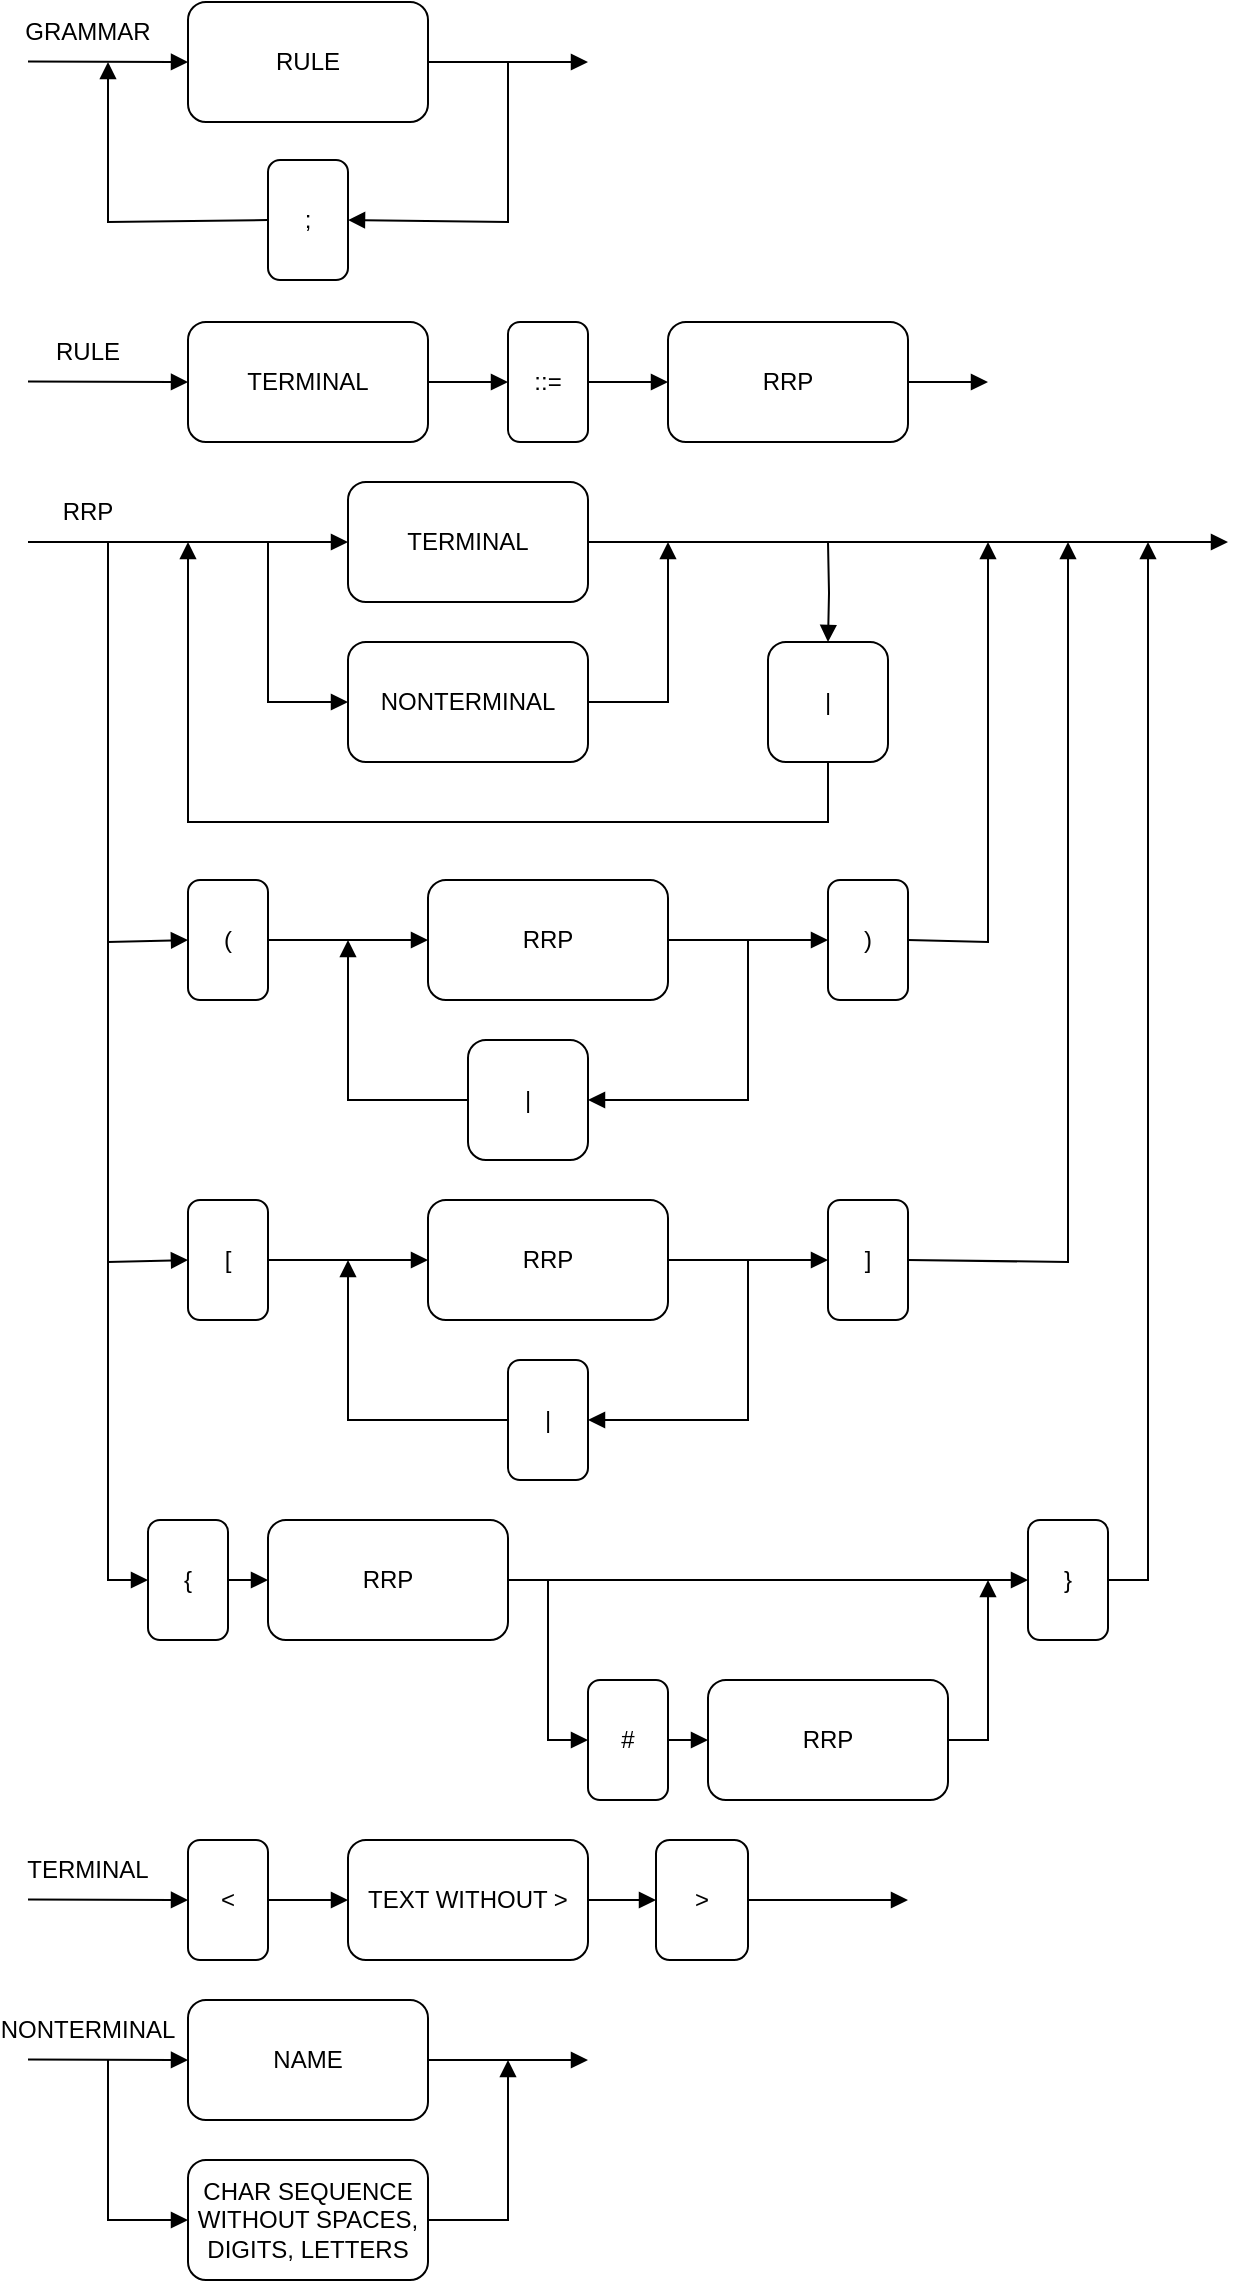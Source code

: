 <mxfile version="20.8.20" type="github">
  <diagram name="Страница 1" id="qNhFqZVVRsYE3jFUORQy">
    <mxGraphModel dx="1195" dy="657" grid="1" gridSize="10" guides="1" tooltips="1" connect="1" arrows="1" fold="1" page="1" pageScale="1" pageWidth="827" pageHeight="1169" math="0" shadow="0">
      <root>
        <mxCell id="0" />
        <mxCell id="1" parent="0" />
        <mxCell id="5MP9on7kLRXi6ePTYMJ1-1" value="RULE" style="rounded=1;whiteSpace=wrap;html=1;" parent="1" vertex="1">
          <mxGeometry x="120" y="170" width="120" height="60" as="geometry" />
        </mxCell>
        <mxCell id="5MP9on7kLRXi6ePTYMJ1-2" value=";" style="rounded=1;whiteSpace=wrap;html=1;" parent="1" vertex="1">
          <mxGeometry x="160" y="249" width="40" height="60" as="geometry" />
        </mxCell>
        <mxCell id="5MP9on7kLRXi6ePTYMJ1-4" value="" style="endArrow=block;endFill=1;html=1;rounded=0;" parent="1" edge="1">
          <mxGeometry width="160" relative="1" as="geometry">
            <mxPoint x="240" y="200" as="sourcePoint" />
            <mxPoint x="320" y="200" as="targetPoint" />
          </mxGeometry>
        </mxCell>
        <mxCell id="5MP9on7kLRXi6ePTYMJ1-6" value="" style="endArrow=block;endFill=1;html=1;rounded=0;entryX=0;entryY=0.5;entryDx=0;entryDy=0;" parent="1" target="5MP9on7kLRXi6ePTYMJ1-1" edge="1">
          <mxGeometry width="160" relative="1" as="geometry">
            <mxPoint x="40" y="199.71" as="sourcePoint" />
            <mxPoint x="120" y="200" as="targetPoint" />
          </mxGeometry>
        </mxCell>
        <mxCell id="5MP9on7kLRXi6ePTYMJ1-7" value="" style="endArrow=block;endFill=1;html=1;rounded=0;entryX=1;entryY=0.5;entryDx=0;entryDy=0;" parent="1" target="5MP9on7kLRXi6ePTYMJ1-2" edge="1">
          <mxGeometry width="160" relative="1" as="geometry">
            <mxPoint x="280" y="200" as="sourcePoint" />
            <mxPoint x="200" y="280.0" as="targetPoint" />
            <Array as="points">
              <mxPoint x="280" y="280" />
            </Array>
          </mxGeometry>
        </mxCell>
        <mxCell id="5MP9on7kLRXi6ePTYMJ1-8" value="" style="endArrow=block;endFill=1;html=1;rounded=0;exitX=0;exitY=0.5;exitDx=0;exitDy=0;" parent="1" source="5MP9on7kLRXi6ePTYMJ1-2" edge="1">
          <mxGeometry width="160" relative="1" as="geometry">
            <mxPoint x="160" y="280.0" as="sourcePoint" />
            <mxPoint x="80" y="200" as="targetPoint" />
            <Array as="points">
              <mxPoint x="80" y="280" />
            </Array>
          </mxGeometry>
        </mxCell>
        <mxCell id="5MP9on7kLRXi6ePTYMJ1-10" value="GRAMMAR" style="text;html=1;strokeColor=none;fillColor=none;align=center;verticalAlign=middle;whiteSpace=wrap;rounded=0;" parent="1" vertex="1">
          <mxGeometry x="40" y="170" width="60" height="30" as="geometry" />
        </mxCell>
        <mxCell id="5MP9on7kLRXi6ePTYMJ1-11" value="TERMINAL" style="rounded=1;whiteSpace=wrap;html=1;" parent="1" vertex="1">
          <mxGeometry x="120" y="330" width="120" height="60" as="geometry" />
        </mxCell>
        <mxCell id="5MP9on7kLRXi6ePTYMJ1-14" value="" style="endArrow=block;endFill=1;html=1;rounded=0;entryX=0;entryY=0.5;entryDx=0;entryDy=0;" parent="1" target="5MP9on7kLRXi6ePTYMJ1-11" edge="1">
          <mxGeometry width="160" relative="1" as="geometry">
            <mxPoint x="40" y="359.71" as="sourcePoint" />
            <mxPoint x="120" y="360" as="targetPoint" />
          </mxGeometry>
        </mxCell>
        <mxCell id="5MP9on7kLRXi6ePTYMJ1-17" value="RULE" style="text;html=1;strokeColor=none;fillColor=none;align=center;verticalAlign=middle;whiteSpace=wrap;rounded=0;" parent="1" vertex="1">
          <mxGeometry x="40" y="330" width="60" height="30" as="geometry" />
        </mxCell>
        <mxCell id="5MP9on7kLRXi6ePTYMJ1-27" value="" style="edgeStyle=orthogonalEdgeStyle;rounded=0;orthogonalLoop=1;jettySize=auto;html=1;endArrow=block;endFill=1;" parent="1" source="5MP9on7kLRXi6ePTYMJ1-21" target="5MP9on7kLRXi6ePTYMJ1-24" edge="1">
          <mxGeometry relative="1" as="geometry" />
        </mxCell>
        <mxCell id="5MP9on7kLRXi6ePTYMJ1-21" value="::=" style="rounded=1;whiteSpace=wrap;html=1;" parent="1" vertex="1">
          <mxGeometry x="280" y="330" width="40" height="60" as="geometry" />
        </mxCell>
        <mxCell id="5MP9on7kLRXi6ePTYMJ1-22" value="" style="endArrow=block;endFill=1;html=1;rounded=0;exitX=1;exitY=0.5;exitDx=0;exitDy=0;" parent="1" source="5MP9on7kLRXi6ePTYMJ1-11" target="5MP9on7kLRXi6ePTYMJ1-21" edge="1">
          <mxGeometry width="160" relative="1" as="geometry">
            <mxPoint x="250" y="170" as="sourcePoint" />
            <mxPoint x="330" y="170" as="targetPoint" />
          </mxGeometry>
        </mxCell>
        <mxCell id="5MP9on7kLRXi6ePTYMJ1-24" value="RRP" style="rounded=1;whiteSpace=wrap;html=1;" parent="1" vertex="1">
          <mxGeometry x="360" y="330" width="120" height="60" as="geometry" />
        </mxCell>
        <mxCell id="5MP9on7kLRXi6ePTYMJ1-28" value="" style="edgeStyle=orthogonalEdgeStyle;rounded=0;orthogonalLoop=1;jettySize=auto;html=1;endArrow=block;endFill=1;exitX=1;exitY=0.5;exitDx=0;exitDy=0;" parent="1" source="5MP9on7kLRXi6ePTYMJ1-24" edge="1">
          <mxGeometry relative="1" as="geometry">
            <mxPoint x="410" y="370" as="sourcePoint" />
            <mxPoint x="520" y="360" as="targetPoint" />
          </mxGeometry>
        </mxCell>
        <mxCell id="5MP9on7kLRXi6ePTYMJ1-29" value="TERMINAL" style="rounded=1;whiteSpace=wrap;html=1;" parent="1" vertex="1">
          <mxGeometry x="200" y="410" width="120" height="60" as="geometry" />
        </mxCell>
        <mxCell id="5MP9on7kLRXi6ePTYMJ1-30" value="" style="endArrow=block;endFill=1;html=1;rounded=0;entryX=0;entryY=0.5;entryDx=0;entryDy=0;" parent="1" target="5MP9on7kLRXi6ePTYMJ1-29" edge="1">
          <mxGeometry width="160" relative="1" as="geometry">
            <mxPoint x="40" y="440" as="sourcePoint" />
            <mxPoint x="160" y="440" as="targetPoint" />
          </mxGeometry>
        </mxCell>
        <mxCell id="5MP9on7kLRXi6ePTYMJ1-31" value="RRP" style="text;html=1;strokeColor=none;fillColor=none;align=center;verticalAlign=middle;whiteSpace=wrap;rounded=0;" parent="1" vertex="1">
          <mxGeometry x="40" y="410" width="60" height="30" as="geometry" />
        </mxCell>
        <mxCell id="5MP9on7kLRXi6ePTYMJ1-33" value="NONTERMINAL" style="rounded=1;whiteSpace=wrap;html=1;" parent="1" vertex="1">
          <mxGeometry x="200" y="490" width="120" height="60" as="geometry" />
        </mxCell>
        <mxCell id="5MP9on7kLRXi6ePTYMJ1-34" value="" style="endArrow=block;endFill=1;html=1;rounded=0;entryX=0;entryY=0.5;entryDx=0;entryDy=0;" parent="1" target="5MP9on7kLRXi6ePTYMJ1-33" edge="1">
          <mxGeometry width="160" relative="1" as="geometry">
            <mxPoint x="160" y="440" as="sourcePoint" />
            <mxPoint x="210" y="450" as="targetPoint" />
            <Array as="points">
              <mxPoint x="160" y="520" />
            </Array>
          </mxGeometry>
        </mxCell>
        <mxCell id="5MP9on7kLRXi6ePTYMJ1-38" value="" style="endArrow=block;endFill=1;html=1;rounded=0;exitX=1;exitY=0.5;exitDx=0;exitDy=0;" parent="1" source="5MP9on7kLRXi6ePTYMJ1-29" edge="1">
          <mxGeometry width="160" relative="1" as="geometry">
            <mxPoint x="414" y="440" as="sourcePoint" />
            <mxPoint x="640" y="440" as="targetPoint" />
          </mxGeometry>
        </mxCell>
        <mxCell id="5MP9on7kLRXi6ePTYMJ1-40" value="" style="endArrow=block;endFill=1;html=1;rounded=0;entryX=0;entryY=0.5;entryDx=0;entryDy=0;" parent="1" target="5MP9on7kLRXi6ePTYMJ1-76" edge="1">
          <mxGeometry width="160" relative="1" as="geometry">
            <mxPoint x="80" y="440" as="sourcePoint" />
            <mxPoint x="130" y="600" as="targetPoint" />
            <Array as="points">
              <mxPoint x="80" y="640" />
            </Array>
          </mxGeometry>
        </mxCell>
        <mxCell id="5MP9on7kLRXi6ePTYMJ1-41" value="RRP" style="rounded=1;whiteSpace=wrap;html=1;" parent="1" vertex="1">
          <mxGeometry x="240" y="609" width="120" height="60" as="geometry" />
        </mxCell>
        <mxCell id="5MP9on7kLRXi6ePTYMJ1-42" value="" style="endArrow=block;endFill=1;html=1;rounded=0;exitX=1;exitY=0.5;exitDx=0;exitDy=0;" parent="1" source="5MP9on7kLRXi6ePTYMJ1-77" edge="1">
          <mxGeometry width="160" relative="1" as="geometry">
            <mxPoint x="540" y="600" as="sourcePoint" />
            <mxPoint x="520" y="440" as="targetPoint" />
            <Array as="points">
              <mxPoint x="520" y="640" />
            </Array>
          </mxGeometry>
        </mxCell>
        <mxCell id="5MP9on7kLRXi6ePTYMJ1-43" value="" style="endArrow=block;endFill=1;html=1;rounded=0;entryX=1;entryY=0.5;entryDx=0;entryDy=0;exitX=1;exitY=0.5;exitDx=0;exitDy=0;" parent="1" source="5MP9on7kLRXi6ePTYMJ1-41" target="5MP9on7kLRXi6ePTYMJ1-44" edge="1">
          <mxGeometry width="160" relative="1" as="geometry">
            <mxPoint x="540" y="639" as="sourcePoint" />
            <mxPoint x="410" y="439" as="targetPoint" />
            <Array as="points">
              <mxPoint x="400" y="639" />
              <mxPoint x="400" y="719" />
            </Array>
          </mxGeometry>
        </mxCell>
        <mxCell id="5MP9on7kLRXi6ePTYMJ1-44" value="|" style="rounded=1;whiteSpace=wrap;html=1;" parent="1" vertex="1">
          <mxGeometry x="260" y="689" width="60" height="60" as="geometry" />
        </mxCell>
        <mxCell id="5MP9on7kLRXi6ePTYMJ1-46" value="" style="endArrow=block;endFill=1;html=1;rounded=0;exitX=0;exitY=0.5;exitDx=0;exitDy=0;" parent="1" source="5MP9on7kLRXi6ePTYMJ1-44" edge="1">
          <mxGeometry width="160" relative="1" as="geometry">
            <mxPoint x="170" y="439" as="sourcePoint" />
            <mxPoint x="200" y="639" as="targetPoint" />
            <Array as="points">
              <mxPoint x="200" y="719" />
            </Array>
          </mxGeometry>
        </mxCell>
        <mxCell id="5MP9on7kLRXi6ePTYMJ1-47" value="" style="endArrow=block;endFill=1;html=1;rounded=0;entryX=0;entryY=0.5;entryDx=0;entryDy=0;" parent="1" target="5MP9on7kLRXi6ePTYMJ1-48" edge="1">
          <mxGeometry width="160" relative="1" as="geometry">
            <mxPoint x="80" y="440" as="sourcePoint" />
            <mxPoint x="120" y="800" as="targetPoint" />
            <Array as="points">
              <mxPoint x="80" y="800" />
            </Array>
          </mxGeometry>
        </mxCell>
        <mxCell id="5MP9on7kLRXi6ePTYMJ1-48" value="[" style="rounded=1;whiteSpace=wrap;html=1;" parent="1" vertex="1">
          <mxGeometry x="120" y="769" width="40" height="60" as="geometry" />
        </mxCell>
        <mxCell id="5MP9on7kLRXi6ePTYMJ1-49" value="RRP" style="rounded=1;whiteSpace=wrap;html=1;" parent="1" vertex="1">
          <mxGeometry x="240" y="769" width="120" height="60" as="geometry" />
        </mxCell>
        <mxCell id="5MP9on7kLRXi6ePTYMJ1-54" value="" style="endArrow=block;endFill=1;html=1;rounded=0;entryX=0;entryY=0.5;entryDx=0;entryDy=0;exitX=1;exitY=0.5;exitDx=0;exitDy=0;" parent="1" source="5MP9on7kLRXi6ePTYMJ1-48" target="5MP9on7kLRXi6ePTYMJ1-49" edge="1">
          <mxGeometry width="160" relative="1" as="geometry">
            <mxPoint x="240" y="799" as="sourcePoint" />
            <mxPoint x="280" y="798.71" as="targetPoint" />
          </mxGeometry>
        </mxCell>
        <mxCell id="5MP9on7kLRXi6ePTYMJ1-55" value="]" style="rounded=1;whiteSpace=wrap;html=1;" parent="1" vertex="1">
          <mxGeometry x="440" y="769" width="40" height="60" as="geometry" />
        </mxCell>
        <mxCell id="5MP9on7kLRXi6ePTYMJ1-56" value="" style="endArrow=block;endFill=1;html=1;rounded=0;entryX=0;entryY=0.5;entryDx=0;entryDy=0;exitX=1;exitY=0.5;exitDx=0;exitDy=0;" parent="1" source="5MP9on7kLRXi6ePTYMJ1-49" target="5MP9on7kLRXi6ePTYMJ1-55" edge="1">
          <mxGeometry width="160" relative="1" as="geometry">
            <mxPoint x="400" y="799" as="sourcePoint" />
            <mxPoint x="440" y="798.71" as="targetPoint" />
          </mxGeometry>
        </mxCell>
        <mxCell id="5MP9on7kLRXi6ePTYMJ1-57" value="|" style="rounded=1;whiteSpace=wrap;html=1;" parent="1" vertex="1">
          <mxGeometry x="280" y="849" width="40" height="60" as="geometry" />
        </mxCell>
        <mxCell id="5MP9on7kLRXi6ePTYMJ1-58" value="" style="endArrow=block;endFill=1;html=1;rounded=0;exitX=0;exitY=0.5;exitDx=0;exitDy=0;" parent="1" edge="1">
          <mxGeometry width="160" relative="1" as="geometry">
            <mxPoint x="280" y="879" as="sourcePoint" />
            <mxPoint x="200" y="799" as="targetPoint" />
            <Array as="points">
              <mxPoint x="200" y="879" />
            </Array>
          </mxGeometry>
        </mxCell>
        <mxCell id="5MP9on7kLRXi6ePTYMJ1-59" value="" style="endArrow=block;endFill=1;html=1;rounded=0;entryX=1;entryY=0.5;entryDx=0;entryDy=0;" parent="1" target="5MP9on7kLRXi6ePTYMJ1-57" edge="1">
          <mxGeometry width="160" relative="1" as="geometry">
            <mxPoint x="400" y="799" as="sourcePoint" />
            <mxPoint x="270" y="809" as="targetPoint" />
            <Array as="points">
              <mxPoint x="400" y="879" />
            </Array>
          </mxGeometry>
        </mxCell>
        <mxCell id="5MP9on7kLRXi6ePTYMJ1-60" value="" style="endArrow=block;endFill=1;html=1;rounded=0;exitX=1;exitY=0.5;exitDx=0;exitDy=0;" parent="1" source="5MP9on7kLRXi6ePTYMJ1-55" edge="1">
          <mxGeometry width="160" relative="1" as="geometry">
            <mxPoint x="560" y="799.71" as="sourcePoint" />
            <mxPoint x="560" y="440" as="targetPoint" />
            <Array as="points">
              <mxPoint x="560" y="800" />
            </Array>
          </mxGeometry>
        </mxCell>
        <mxCell id="5MP9on7kLRXi6ePTYMJ1-61" value="" style="endArrow=block;endFill=1;html=1;rounded=0;exitX=1;exitY=0.5;exitDx=0;exitDy=0;" parent="1" source="5MP9on7kLRXi6ePTYMJ1-33" edge="1">
          <mxGeometry width="160" relative="1" as="geometry">
            <mxPoint x="170" y="450" as="sourcePoint" />
            <mxPoint x="360" y="440" as="targetPoint" />
            <Array as="points">
              <mxPoint x="360" y="520" />
            </Array>
          </mxGeometry>
        </mxCell>
        <mxCell id="5MP9on7kLRXi6ePTYMJ1-62" value="" style="endArrow=block;endFill=1;html=1;rounded=0;entryX=0;entryY=0.5;entryDx=0;entryDy=0;" parent="1" target="5MP9on7kLRXi6ePTYMJ1-63" edge="1">
          <mxGeometry width="160" relative="1" as="geometry">
            <mxPoint x="80" y="440" as="sourcePoint" />
            <mxPoint x="100" y="920" as="targetPoint" />
            <Array as="points">
              <mxPoint x="80" y="959" />
            </Array>
          </mxGeometry>
        </mxCell>
        <mxCell id="5MP9on7kLRXi6ePTYMJ1-63" value="{" style="rounded=1;whiteSpace=wrap;html=1;" parent="1" vertex="1">
          <mxGeometry x="100" y="929" width="40" height="60" as="geometry" />
        </mxCell>
        <mxCell id="5MP9on7kLRXi6ePTYMJ1-64" value="RRP" style="rounded=1;whiteSpace=wrap;html=1;" parent="1" vertex="1">
          <mxGeometry x="160" y="929" width="120" height="60" as="geometry" />
        </mxCell>
        <mxCell id="5MP9on7kLRXi6ePTYMJ1-65" value="" style="endArrow=block;endFill=1;html=1;rounded=0;entryX=0;entryY=0.5;entryDx=0;entryDy=0;exitX=1;exitY=0.5;exitDx=0;exitDy=0;" parent="1" source="5MP9on7kLRXi6ePTYMJ1-63" target="5MP9on7kLRXi6ePTYMJ1-64" edge="1">
          <mxGeometry width="160" relative="1" as="geometry">
            <mxPoint x="240" y="959" as="sourcePoint" />
            <mxPoint x="280" y="958.71" as="targetPoint" />
          </mxGeometry>
        </mxCell>
        <mxCell id="5MP9on7kLRXi6ePTYMJ1-66" value="}" style="rounded=1;whiteSpace=wrap;html=1;" parent="1" vertex="1">
          <mxGeometry x="540" y="929" width="40" height="60" as="geometry" />
        </mxCell>
        <mxCell id="5MP9on7kLRXi6ePTYMJ1-67" value="" style="endArrow=block;endFill=1;html=1;rounded=0;entryX=0;entryY=0.5;entryDx=0;entryDy=0;exitX=1;exitY=0.5;exitDx=0;exitDy=0;" parent="1" source="5MP9on7kLRXi6ePTYMJ1-64" target="5MP9on7kLRXi6ePTYMJ1-66" edge="1">
          <mxGeometry width="160" relative="1" as="geometry">
            <mxPoint x="400" y="959" as="sourcePoint" />
            <mxPoint x="440" y="958.71" as="targetPoint" />
          </mxGeometry>
        </mxCell>
        <mxCell id="5MP9on7kLRXi6ePTYMJ1-70" value="RRP" style="rounded=1;whiteSpace=wrap;html=1;" parent="1" vertex="1">
          <mxGeometry x="380" y="1009" width="120" height="60" as="geometry" />
        </mxCell>
        <mxCell id="5MP9on7kLRXi6ePTYMJ1-71" value="" style="endArrow=block;endFill=1;html=1;rounded=0;exitX=1;exitY=0.5;exitDx=0;exitDy=0;" parent="1" source="5MP9on7kLRXi6ePTYMJ1-66" edge="1">
          <mxGeometry width="160" relative="1" as="geometry">
            <mxPoint x="700" y="920" as="sourcePoint" />
            <mxPoint x="600" y="440" as="targetPoint" />
            <Array as="points">
              <mxPoint x="600" y="959" />
            </Array>
          </mxGeometry>
        </mxCell>
        <mxCell id="5MP9on7kLRXi6ePTYMJ1-72" value="#" style="rounded=1;whiteSpace=wrap;html=1;" parent="1" vertex="1">
          <mxGeometry x="320" y="1009" width="40" height="60" as="geometry" />
        </mxCell>
        <mxCell id="5MP9on7kLRXi6ePTYMJ1-76" value="(" style="rounded=1;whiteSpace=wrap;html=1;" parent="1" vertex="1">
          <mxGeometry x="120" y="609" width="40" height="60" as="geometry" />
        </mxCell>
        <mxCell id="5MP9on7kLRXi6ePTYMJ1-77" value=")" style="rounded=1;whiteSpace=wrap;html=1;" parent="1" vertex="1">
          <mxGeometry x="440" y="609" width="40" height="60" as="geometry" />
        </mxCell>
        <mxCell id="5MP9on7kLRXi6ePTYMJ1-79" value="" style="endArrow=block;endFill=1;html=1;rounded=0;entryX=0;entryY=0.5;entryDx=0;entryDy=0;exitX=1;exitY=0.5;exitDx=0;exitDy=0;" parent="1" source="5MP9on7kLRXi6ePTYMJ1-76" target="5MP9on7kLRXi6ePTYMJ1-41" edge="1">
          <mxGeometry width="160" relative="1" as="geometry">
            <mxPoint x="280" y="679" as="sourcePoint" />
            <mxPoint x="320" y="679" as="targetPoint" />
          </mxGeometry>
        </mxCell>
        <mxCell id="5MP9on7kLRXi6ePTYMJ1-80" value="" style="endArrow=block;endFill=1;html=1;rounded=0;entryX=0;entryY=0.5;entryDx=0;entryDy=0;exitX=1;exitY=0.5;exitDx=0;exitDy=0;" parent="1" source="5MP9on7kLRXi6ePTYMJ1-41" target="5MP9on7kLRXi6ePTYMJ1-77" edge="1">
          <mxGeometry width="160" relative="1" as="geometry">
            <mxPoint x="296" y="641" as="sourcePoint" />
            <mxPoint x="316" y="641" as="targetPoint" />
          </mxGeometry>
        </mxCell>
        <mxCell id="5MP9on7kLRXi6ePTYMJ1-82" value="" style="endArrow=block;endFill=1;html=1;rounded=0;entryX=0;entryY=0.5;entryDx=0;entryDy=0;exitX=1;exitY=0.5;exitDx=0;exitDy=0;" parent="1" source="5MP9on7kLRXi6ePTYMJ1-72" target="5MP9on7kLRXi6ePTYMJ1-70" edge="1">
          <mxGeometry width="160" relative="1" as="geometry">
            <mxPoint x="210" y="809" as="sourcePoint" />
            <mxPoint x="250" y="809" as="targetPoint" />
          </mxGeometry>
        </mxCell>
        <mxCell id="5MP9on7kLRXi6ePTYMJ1-83" value="" style="endArrow=block;endFill=1;html=1;rounded=0;exitX=1;exitY=0.5;exitDx=0;exitDy=0;entryX=0;entryY=0.5;entryDx=0;entryDy=0;" parent="1" source="5MP9on7kLRXi6ePTYMJ1-64" target="5MP9on7kLRXi6ePTYMJ1-72" edge="1">
          <mxGeometry width="160" relative="1" as="geometry">
            <mxPoint x="170" y="969" as="sourcePoint" />
            <mxPoint x="360" y="1039" as="targetPoint" />
            <Array as="points">
              <mxPoint x="300" y="959" />
              <mxPoint x="300" y="1039" />
            </Array>
          </mxGeometry>
        </mxCell>
        <mxCell id="5MP9on7kLRXi6ePTYMJ1-84" value="" style="endArrow=block;endFill=1;html=1;rounded=0;exitX=1;exitY=0.5;exitDx=0;exitDy=0;" parent="1" source="5MP9on7kLRXi6ePTYMJ1-70" edge="1">
          <mxGeometry width="160" relative="1" as="geometry">
            <mxPoint x="410" y="1049" as="sourcePoint" />
            <mxPoint x="520" y="959" as="targetPoint" />
            <Array as="points">
              <mxPoint x="520" y="1039" />
            </Array>
          </mxGeometry>
        </mxCell>
        <mxCell id="5MP9on7kLRXi6ePTYMJ1-85" value="&amp;lt;" style="rounded=1;whiteSpace=wrap;html=1;" parent="1" vertex="1">
          <mxGeometry x="120" y="1089" width="40" height="60" as="geometry" />
        </mxCell>
        <mxCell id="5MP9on7kLRXi6ePTYMJ1-86" value="" style="endArrow=block;endFill=1;html=1;rounded=0;entryX=0;entryY=0.5;entryDx=0;entryDy=0;" parent="1" target="5MP9on7kLRXi6ePTYMJ1-85" edge="1">
          <mxGeometry width="160" relative="1" as="geometry">
            <mxPoint x="40" y="1118.71" as="sourcePoint" />
            <mxPoint x="120" y="1119" as="targetPoint" />
          </mxGeometry>
        </mxCell>
        <mxCell id="5MP9on7kLRXi6ePTYMJ1-87" value="TERMINAL" style="text;html=1;strokeColor=none;fillColor=none;align=center;verticalAlign=middle;whiteSpace=wrap;rounded=0;" parent="1" vertex="1">
          <mxGeometry x="40" y="1089" width="60" height="30" as="geometry" />
        </mxCell>
        <mxCell id="5MP9on7kLRXi6ePTYMJ1-88" value="" style="edgeStyle=orthogonalEdgeStyle;rounded=0;orthogonalLoop=1;jettySize=auto;html=1;endArrow=block;endFill=1;" parent="1" source="5MP9on7kLRXi6ePTYMJ1-89" target="5MP9on7kLRXi6ePTYMJ1-91" edge="1">
          <mxGeometry relative="1" as="geometry" />
        </mxCell>
        <mxCell id="5MP9on7kLRXi6ePTYMJ1-89" value="TEXT WITHOUT &amp;gt;" style="rounded=1;whiteSpace=wrap;html=1;" parent="1" vertex="1">
          <mxGeometry x="200" y="1089" width="120" height="60" as="geometry" />
        </mxCell>
        <mxCell id="5MP9on7kLRXi6ePTYMJ1-90" value="" style="endArrow=block;endFill=1;html=1;rounded=0;exitX=1;exitY=0.5;exitDx=0;exitDy=0;" parent="1" source="5MP9on7kLRXi6ePTYMJ1-85" target="5MP9on7kLRXi6ePTYMJ1-89" edge="1">
          <mxGeometry width="160" relative="1" as="geometry">
            <mxPoint x="250" y="929" as="sourcePoint" />
            <mxPoint x="330" y="929" as="targetPoint" />
          </mxGeometry>
        </mxCell>
        <mxCell id="5MP9on7kLRXi6ePTYMJ1-91" value="&amp;gt;" style="rounded=1;whiteSpace=wrap;html=1;" parent="1" vertex="1">
          <mxGeometry x="354" y="1089" width="46" height="60" as="geometry" />
        </mxCell>
        <mxCell id="5MP9on7kLRXi6ePTYMJ1-92" value="" style="edgeStyle=orthogonalEdgeStyle;rounded=0;orthogonalLoop=1;jettySize=auto;html=1;endArrow=block;endFill=1;exitX=1;exitY=0.5;exitDx=0;exitDy=0;" parent="1" source="5MP9on7kLRXi6ePTYMJ1-91" edge="1">
          <mxGeometry relative="1" as="geometry">
            <mxPoint x="410" y="1129" as="sourcePoint" />
            <mxPoint x="480" y="1119" as="targetPoint" />
          </mxGeometry>
        </mxCell>
        <mxCell id="5MP9on7kLRXi6ePTYMJ1-94" value="" style="endArrow=block;endFill=1;html=1;rounded=0;entryX=0;entryY=0.5;entryDx=0;entryDy=0;" parent="1" target="5MP9on7kLRXi6ePTYMJ1-97" edge="1">
          <mxGeometry width="160" relative="1" as="geometry">
            <mxPoint x="40" y="1198.71" as="sourcePoint" />
            <mxPoint x="120" y="1199.0" as="targetPoint" />
          </mxGeometry>
        </mxCell>
        <mxCell id="5MP9on7kLRXi6ePTYMJ1-95" value="NONTERMINAL" style="text;html=1;strokeColor=none;fillColor=none;align=center;verticalAlign=middle;whiteSpace=wrap;rounded=0;" parent="1" vertex="1">
          <mxGeometry x="40" y="1169" width="60" height="30" as="geometry" />
        </mxCell>
        <mxCell id="5MP9on7kLRXi6ePTYMJ1-97" value="NAME" style="rounded=1;whiteSpace=wrap;html=1;" parent="1" vertex="1">
          <mxGeometry x="120" y="1169" width="120" height="60" as="geometry" />
        </mxCell>
        <mxCell id="5MP9on7kLRXi6ePTYMJ1-100" value="" style="edgeStyle=orthogonalEdgeStyle;rounded=0;orthogonalLoop=1;jettySize=auto;html=1;endArrow=block;endFill=1;exitX=1;exitY=0.5;exitDx=0;exitDy=0;" parent="1" source="5MP9on7kLRXi6ePTYMJ1-97" edge="1">
          <mxGeometry relative="1" as="geometry">
            <mxPoint x="400" y="1199.0" as="sourcePoint" />
            <mxPoint x="320" y="1199" as="targetPoint" />
          </mxGeometry>
        </mxCell>
        <mxCell id="5MP9on7kLRXi6ePTYMJ1-101" value="CHAR SEQUENCE WITHOUT SPACES, DIGITS, LETTERS" style="rounded=1;whiteSpace=wrap;html=1;" parent="1" vertex="1">
          <mxGeometry x="120" y="1249" width="120" height="60" as="geometry" />
        </mxCell>
        <mxCell id="5MP9on7kLRXi6ePTYMJ1-102" value="" style="endArrow=block;endFill=1;html=1;rounded=0;entryX=0;entryY=0.5;entryDx=0;entryDy=0;" parent="1" target="5MP9on7kLRXi6ePTYMJ1-101" edge="1">
          <mxGeometry width="160" relative="1" as="geometry">
            <mxPoint x="80" y="1199" as="sourcePoint" />
            <mxPoint x="170" y="1129" as="targetPoint" />
            <Array as="points">
              <mxPoint x="80" y="1279" />
            </Array>
          </mxGeometry>
        </mxCell>
        <mxCell id="5MP9on7kLRXi6ePTYMJ1-103" value="" style="endArrow=block;endFill=1;html=1;rounded=0;exitX=1;exitY=0.5;exitDx=0;exitDy=0;" parent="1" source="5MP9on7kLRXi6ePTYMJ1-101" edge="1">
          <mxGeometry width="160" relative="1" as="geometry">
            <mxPoint x="130" y="1209" as="sourcePoint" />
            <mxPoint x="280" y="1199" as="targetPoint" />
            <Array as="points">
              <mxPoint x="280" y="1279" />
            </Array>
          </mxGeometry>
        </mxCell>
        <mxCell id="x1TAo-HUrfApQlSHcTBA-2" value="|" style="rounded=1;whiteSpace=wrap;html=1;" vertex="1" parent="1">
          <mxGeometry x="410" y="490" width="60" height="60" as="geometry" />
        </mxCell>
        <mxCell id="x1TAo-HUrfApQlSHcTBA-3" value="" style="edgeStyle=orthogonalEdgeStyle;rounded=0;orthogonalLoop=1;jettySize=auto;html=1;endArrow=block;endFill=1;entryX=0.5;entryY=0;entryDx=0;entryDy=0;" edge="1" parent="1" target="x1TAo-HUrfApQlSHcTBA-2">
          <mxGeometry relative="1" as="geometry">
            <mxPoint x="440" y="440" as="sourcePoint" />
            <mxPoint x="370" y="370" as="targetPoint" />
          </mxGeometry>
        </mxCell>
        <mxCell id="x1TAo-HUrfApQlSHcTBA-4" value="" style="edgeStyle=orthogonalEdgeStyle;rounded=0;orthogonalLoop=1;jettySize=auto;html=1;endArrow=block;endFill=1;exitX=0.5;exitY=1;exitDx=0;exitDy=0;" edge="1" parent="1" source="x1TAo-HUrfApQlSHcTBA-2">
          <mxGeometry relative="1" as="geometry">
            <mxPoint x="450" y="450" as="sourcePoint" />
            <mxPoint x="120" y="440" as="targetPoint" />
            <Array as="points">
              <mxPoint x="440" y="580" />
              <mxPoint x="120" y="580" />
            </Array>
          </mxGeometry>
        </mxCell>
      </root>
    </mxGraphModel>
  </diagram>
</mxfile>
